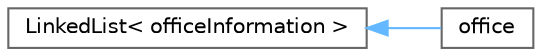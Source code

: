 digraph "Graphical Class Hierarchy"
{
 // LATEX_PDF_SIZE
  bgcolor="transparent";
  edge [fontname=Helvetica,fontsize=10,labelfontname=Helvetica,labelfontsize=10];
  node [fontname=Helvetica,fontsize=10,shape=box,height=0.2,width=0.4];
  rankdir="LR";
  Node0 [id="Node000000",label="LinkedList\< officeInformation \>",height=0.2,width=0.4,color="grey40", fillcolor="white", style="filled",URL="$class_linked_list.html",tooltip=" "];
  Node0 -> Node1 [id="edge4_Node000000_Node000001",dir="back",color="steelblue1",style="solid",tooltip=" "];
  Node1 [id="Node000001",label="office",height=0.2,width=0.4,color="grey40", fillcolor="white", style="filled",URL="$classoffice.html",tooltip="Represents an office management class."];
}
